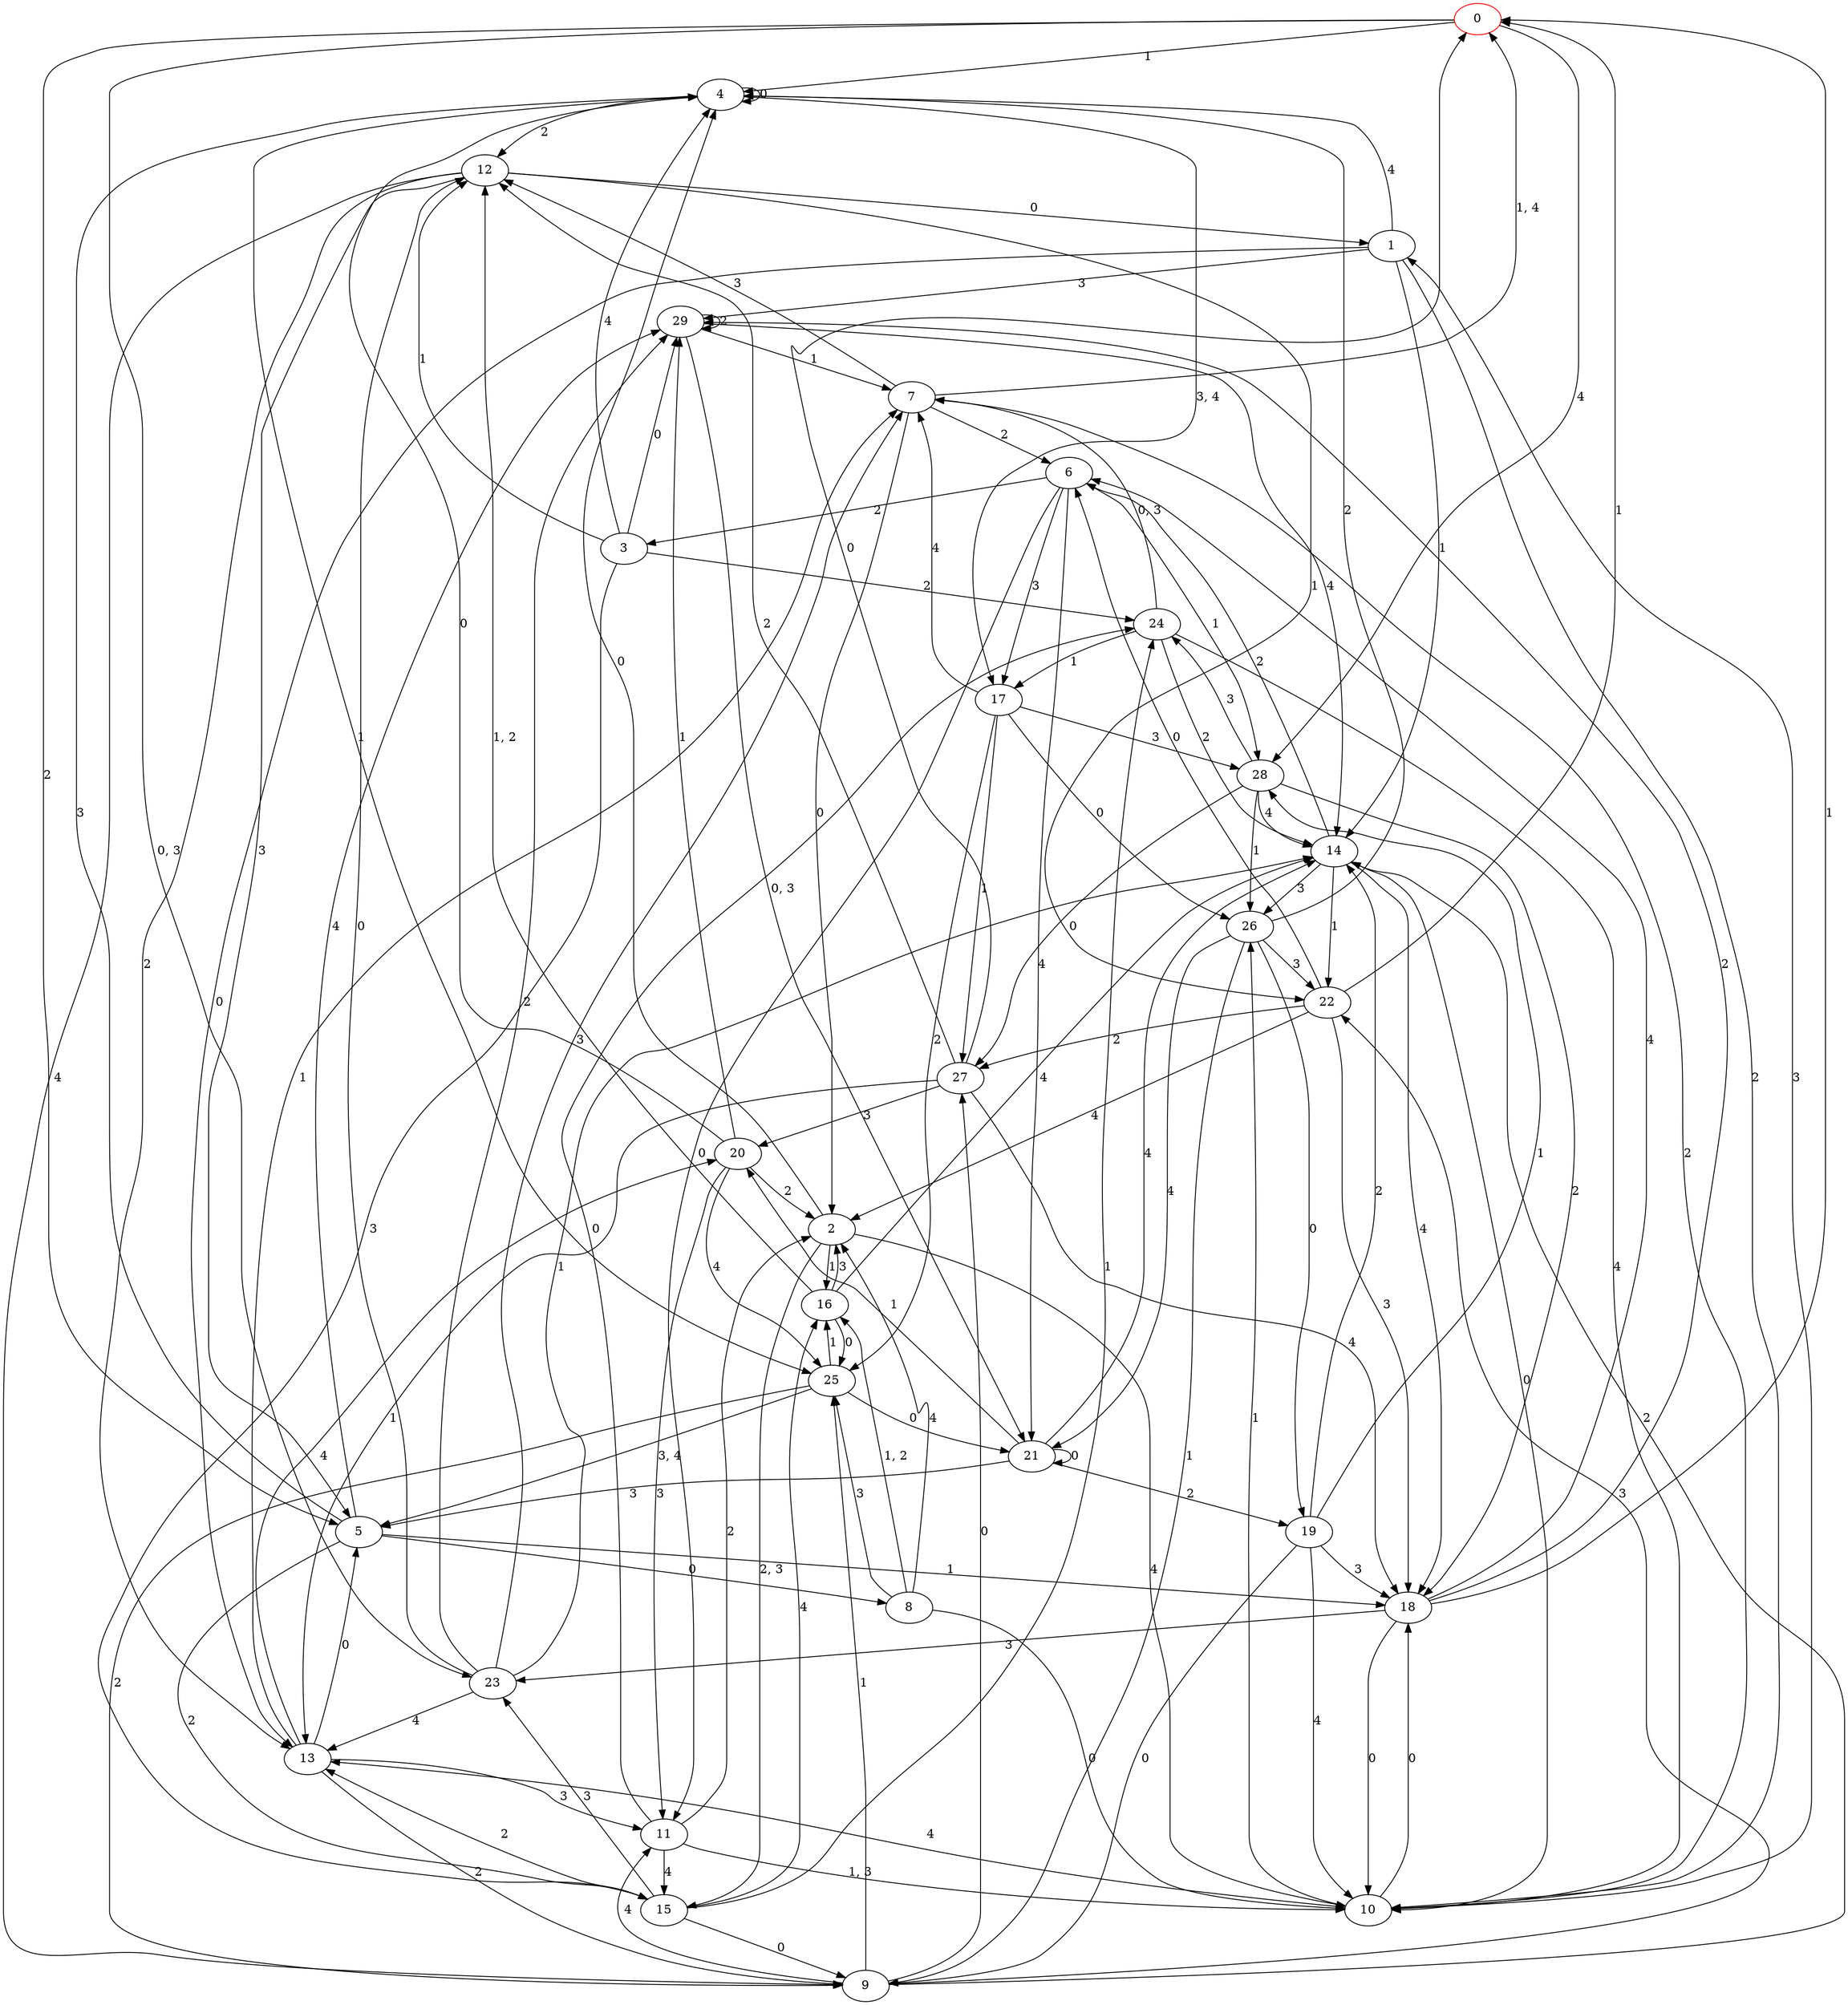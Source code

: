 digraph g {
0 [label= "0"] [color="red"];
1 [label= "1"];
2 [label= "2"];
3 [label= "3"];
4 [label= "4"];
5 [label= "5"];
6 [label= "6"];
7 [label= "7"];
8 [label= "8"];
9 [label= "9"];
10 [label= "10"];
11 [label= "11"];
12 [label= "12"];
13 [label= "13"];
14 [label= "14"];
15 [label= "15"];
16 [label= "16"];
17 [label= "17"];
18 [label= "18"];
19 [label= "19"];
20 [label= "20"];
21 [label= "21"];
22 [label= "22"];
23 [label= "23"];
24 [label= "24"];
25 [label= "25"];
26 [label= "26"];
27 [label= "27"];
28 [label= "28"];
29 [label= "29"];
0 -> 4[label= "1"];
0 -> 5[label= "2"];
0 -> 28[label= "4"];
1 -> 13[label= "0"];
1 -> 14[label= "1"];
1 -> 10[label= "2"];
1 -> 29[label= "3"];
1 -> 4[label= "4"];
2 -> 4[label= "0"];
2 -> 16[label= "1"];
2 -> 10[label= "4"];
3 -> 29[label= "0"];
3 -> 12[label= "1"];
3 -> 24[label= "2"];
3 -> 15[label= "3"];
3 -> 4[label= "4"];
4 -> 4[label= "0"];
4 -> 25[label= "1"];
4 -> 12[label= "2"];
5 -> 8[label= "0"];
5 -> 18[label= "1"];
5 -> 15[label= "2"];
5 -> 4[label= "3"];
5 -> 29[label= "4"];
6 -> 11[label= "0"];
6 -> 28[label= "1"];
6 -> 3[label= "2"];
6 -> 17[label= "3"];
6 -> 21[label= "4"];
7 -> 2[label= "0"];
7 -> 6[label= "2"];
7 -> 12[label= "3"];
8 -> 10[label= "0"];
8 -> 25[label= "3"];
8 -> 2[label= "4"];
9 -> 27[label= "0"];
9 -> 25[label= "1"];
9 -> 14[label= "2"];
9 -> 22[label= "3"];
9 -> 11[label= "4"];
10 -> 18[label= "0"];
10 -> 26[label= "1"];
10 -> 7[label= "2"];
10 -> 1[label= "3"];
10 -> 13[label= "4"];
11 -> 24[label= "0"];
11 -> 2[label= "2"];
11 -> 15[label= "4"];
12 -> 1[label= "0"];
12 -> 22[label= "1"];
12 -> 13[label= "2"];
12 -> 5[label= "3"];
12 -> 9[label= "4"];
13 -> 5[label= "0"];
13 -> 7[label= "1"];
13 -> 9[label= "2"];
13 -> 11[label= "3"];
13 -> 20[label= "4"];
14 -> 10[label= "0"];
14 -> 22[label= "1"];
14 -> 6[label= "2"];
14 -> 26[label= "3"];
14 -> 18[label= "4"];
15 -> 9[label= "0"];
15 -> 24[label= "1"];
15 -> 13[label= "2"];
15 -> 23[label= "3"];
15 -> 16[label= "4"];
16 -> 25[label= "0"];
16 -> 2[label= "3"];
16 -> 14[label= "4"];
17 -> 26[label= "0"];
17 -> 27[label= "1"];
17 -> 25[label= "2"];
17 -> 28[label= "3"];
17 -> 7[label= "4"];
18 -> 10[label= "0"];
18 -> 0[label= "1"];
18 -> 29[label= "2"];
18 -> 23[label= "3"];
18 -> 6[label= "4"];
19 -> 9[label= "0"];
19 -> 28[label= "1"];
19 -> 14[label= "2"];
19 -> 18[label= "3"];
19 -> 10[label= "4"];
20 -> 4[label= "0"];
20 -> 29[label= "1"];
20 -> 2[label= "2"];
20 -> 11[label= "3"];
20 -> 25[label= "4"];
21 -> 21[label= "0"];
21 -> 20[label= "1"];
21 -> 19[label= "2"];
21 -> 5[label= "3"];
21 -> 14[label= "4"];
22 -> 6[label= "0"];
22 -> 0[label= "1"];
22 -> 27[label= "2"];
22 -> 18[label= "3"];
22 -> 2[label= "4"];
23 -> 12[label= "0"];
23 -> 14[label= "1"];
23 -> 29[label= "2"];
23 -> 7[label= "3"];
23 -> 13[label= "4"];
24 -> 17[label= "1"];
24 -> 14[label= "2"];
24 -> 10[label= "4"];
25 -> 21[label= "0"];
25 -> 16[label= "1"];
25 -> 9[label= "2"];
26 -> 19[label= "0"];
26 -> 9[label= "1"];
26 -> 4[label= "2"];
26 -> 22[label= "3"];
26 -> 21[label= "4"];
27 -> 0[label= "0"];
27 -> 13[label= "1"];
27 -> 12[label= "2"];
27 -> 20[label= "3"];
27 -> 18[label= "4"];
28 -> 27[label= "0"];
28 -> 26[label= "1"];
28 -> 18[label= "2"];
28 -> 24[label= "3"];
28 -> 14[label= "4"];
29 -> 7[label= "1"];
29 -> 29[label= "2"];
29 -> 14[label= "4"];
0 -> 23[label= "0, 3"];
2 -> 15[label= "2, 3"];
4 -> 17[label= "3, 4"];
7 -> 0[label= "1, 4"];
8 -> 16[label= "1, 2"];
11 -> 10[label= "1, 3"];
16 -> 12[label= "1, 2"];
24 -> 7[label= "0, 3"];
25 -> 5[label= "3, 4"];
29 -> 21[label= "0, 3"];
}
